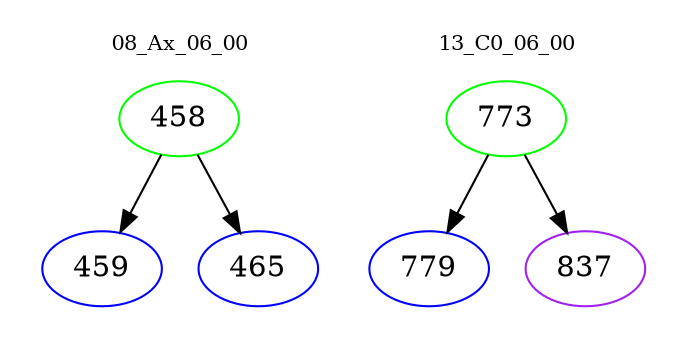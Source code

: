digraph{
subgraph cluster_0 {
color = white
label = "08_Ax_06_00";
fontsize=10;
T0_458 [label="458", color="green"]
T0_458 -> T0_459 [color="black"]
T0_459 [label="459", color="blue"]
T0_458 -> T0_465 [color="black"]
T0_465 [label="465", color="blue"]
}
subgraph cluster_1 {
color = white
label = "13_C0_06_00";
fontsize=10;
T1_773 [label="773", color="green"]
T1_773 -> T1_779 [color="black"]
T1_779 [label="779", color="blue"]
T1_773 -> T1_837 [color="black"]
T1_837 [label="837", color="purple"]
}
}
